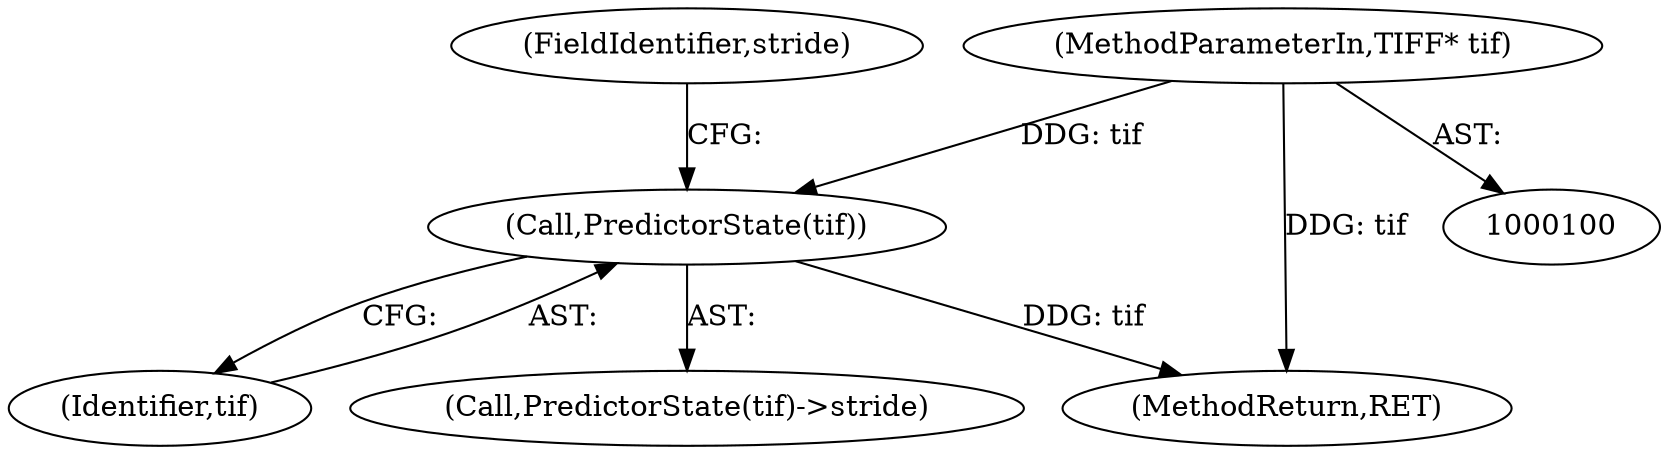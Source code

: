 digraph "0_libtiff_6a984bf7905c6621281588431f384e79d11a2e33_0@pointer" {
"1000109" [label="(Call,PredictorState(tif))"];
"1000101" [label="(MethodParameterIn,TIFF* tif)"];
"1000242" [label="(MethodReturn,RET)"];
"1000108" [label="(Call,PredictorState(tif)->stride)"];
"1000110" [label="(Identifier,tif)"];
"1000109" [label="(Call,PredictorState(tif))"];
"1000101" [label="(MethodParameterIn,TIFF* tif)"];
"1000111" [label="(FieldIdentifier,stride)"];
"1000109" -> "1000108"  [label="AST: "];
"1000109" -> "1000110"  [label="CFG: "];
"1000110" -> "1000109"  [label="AST: "];
"1000111" -> "1000109"  [label="CFG: "];
"1000109" -> "1000242"  [label="DDG: tif"];
"1000101" -> "1000109"  [label="DDG: tif"];
"1000101" -> "1000100"  [label="AST: "];
"1000101" -> "1000242"  [label="DDG: tif"];
}
